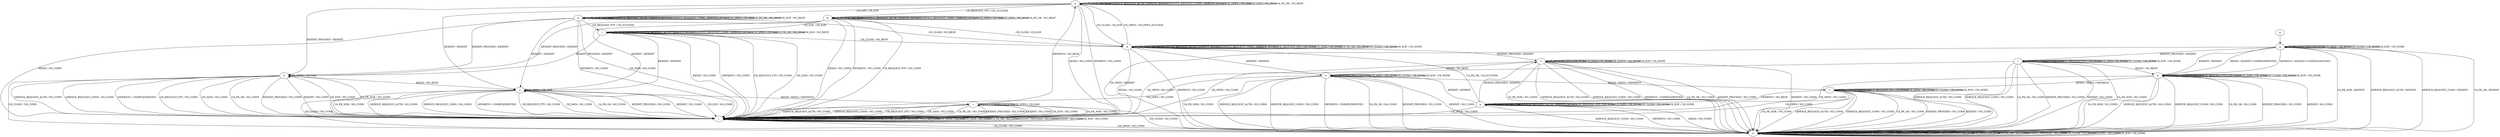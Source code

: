 digraph "" {
	graph ["Incoming time"=0.1079254150390625,
		"Outgoing time"=0.1776728630065918,
		Output="{'States': 18, 'Transitions': 222, 'Filename': '../results/ssh/DropBear-DropBear-cvc4-1.dot'}",
		Reference="{'States': 18, 'Transitions': 222, 'Filename': '../subjects/ssh/DropBear.dot'}",
		Solver=cvc4,
		Updated="{'States': 18, 'Transitions': 222, 'Filename': '../subjects/ssh/DropBear.dot'}",
		"f-measure"=1.0,
		precision=1.0,
		recall=1.0
	];
	a -> a	[key=0,
		label="UA_PK_NOK / NO_RESP"];
	a -> a	[key=1,
		label="SERVICE_REQUEST_AUTH / SERVICE_ACCEPT"];
	a -> a	[key=2,
		label="SERVICE_REQUEST_CONN / SERVICE_ACCEPT"];
	a -> a	[key=3,
		label="CH_OPEN / CH_MAX"];
	a -> a	[key=4,
		label="CH_DATA / NO_RESP"];
	a -> a	[key=5,
		label="UA_PK_OK / NO_RESP"];
	a -> b	[key=0,
		label="KEXINIT_PROCEED / KEXINIT"];
	a -> d	[key=0,
		label="CH_EOF / CH_EOF"];
	a -> i	[key=0,
		label="KEX30 / NO_CONN"];
	a -> i	[key=1,
		label="NEWKEYS / NO_CONN"];
	a -> k	[key=0,
		label="CH_CLOSE / CH_EOF"];
	a -> m	[key=0,
		label="CH_REQUEST_PTY / CH_SUCCESS"];
	a -> o	[key=0,
		label="KEXINIT / KEXINIT"];
	b -> b	[key=0,
		label="CH_OPEN / CH_MAX"];
	b -> i	[key=0,
		label="UA_PK_NOK / NO_CONN"];
	b -> i	[key=1,
		label="SERVICE_REQUEST_AUTH / NO_CONN"];
	b -> i	[key=2,
		label="SERVICE_REQUEST_CONN / NO_CONN"];
	b -> i	[key=3,
		label="NEWKEYS / UNIMPLEMENTED"];
	b -> i	[key=4,
		label="CH_REQUEST_PTY / NO_CONN"];
	b -> i	[key=5,
		label="CH_DATA / NO_CONN"];
	b -> i	[key=6,
		label="UA_PK_OK / NO_CONN"];
	b -> i	[key=7,
		label="KEXINIT_PROCEED / NO_CONN"];
	b -> i	[key=8,
		label="KEXINIT / NO_CONN"];
	b -> i	[key=9,
		label="CH_EOF / NO_CONN"];
	b -> n	[key=0,
		label="CH_CLOSE / NO_CONN"];
	b -> o	[key=0,
		label="KEX30 / NO_RESP"];
	c -> a	[key=0,
		label="NEWKEYS / NO_RESP"];
	c -> c	[key=0,
		label="KEX30 / UNIMPLEMENTED"];
	c -> c	[key=1,
		label="CH_OPEN / CH_MAX"];
	c -> i	[key=0,
		label="UA_PK_NOK / NO_CONN"];
	c -> i	[key=1,
		label="SERVICE_REQUEST_AUTH / NO_CONN"];
	c -> i	[key=2,
		label="SERVICE_REQUEST_CONN / NO_CONN"];
	c -> i	[key=3,
		label="CH_REQUEST_PTY / NO_CONN"];
	c -> i	[key=4,
		label="CH_DATA / NO_CONN"];
	c -> i	[key=5,
		label="UA_PK_OK / NO_CONN"];
	c -> i	[key=6,
		label="KEXINIT_PROCEED / NO_CONN"];
	c -> i	[key=7,
		label="KEXINIT / NO_CONN"];
	c -> i	[key=8,
		label="CH_EOF / NO_CONN"];
	c -> n	[key=0,
		label="CH_CLOSE / NO_CONN"];
	d -> b	[key=0,
		label="KEXINIT_PROCEED / KEXINIT"];
	d -> d	[key=0,
		label="UA_PK_NOK / NO_RESP"];
	d -> d	[key=1,
		label="SERVICE_REQUEST_AUTH / SERVICE_ACCEPT"];
	d -> d	[key=2,
		label="SERVICE_REQUEST_CONN / SERVICE_ACCEPT"];
	d -> d	[key=3,
		label="CH_OPEN / CH_MAX"];
	d -> d	[key=4,
		label="UA_PK_OK / NO_RESP"];
	d -> d	[key=5,
		label="CH_EOF / NO_RESP"];
	d -> i	[key=0,
		label="KEX30 / NO_CONN"];
	d -> i	[key=1,
		label="NEWKEYS / NO_CONN"];
	d -> i	[key=2,
		label="CH_DATA / NO_CONN"];
	d -> j	[key=0,
		label="CH_REQUEST_PTY / CH_SUCCESS"];
	d -> k	[key=0,
		label="CH_CLOSE / NO_RESP"];
	d -> o	[key=0,
		label="KEXINIT / KEXINIT"];
	e -> e	[key=0,
		label="CH_REQUEST_PTY / CH_NONE"];
	e -> e	[key=1,
		label="CH_DATA / CH_NONE"];
	e -> e	[key=2,
		label="CH_CLOSE / CH_NONE"];
	e -> e	[key=3,
		label="CH_EOF / CH_NONE"];
	e -> i	[key=0,
		label="CH_OPEN / NO_CONN"];
	e -> n	[key=0,
		label="UA_PK_NOK / NO_CONN"];
	e -> n	[key=1,
		label="SERVICE_REQUEST_AUTH / NO_CONN"];
	e -> n	[key=2,
		label="SERVICE_REQUEST_CONN / NO_CONN"];
	e -> n	[key=3,
		label="NEWKEYS / UNIMPLEMENTED"];
	e -> n	[key=4,
		label="UA_PK_OK / NO_CONN"];
	e -> n	[key=5,
		label="KEXINIT_PROCEED / NO_CONN"];
	e -> n	[key=6,
		label="KEXINIT / NO_CONN"];
	e -> r	[key=0,
		label="KEX30 / KEX31+NEWKEYS"];
	f -> e	[key=0,
		label="KEX30 / NO_RESP"];
	f -> f	[key=0,
		label="CH_REQUEST_PTY / CH_NONE"];
	f -> f	[key=1,
		label="CH_DATA / CH_NONE"];
	f -> f	[key=2,
		label="CH_CLOSE / CH_NONE"];
	f -> f	[key=3,
		label="CH_EOF / CH_NONE"];
	f -> i	[key=0,
		label="CH_OPEN / NO_CONN"];
	f -> n	[key=0,
		label="UA_PK_NOK / NO_CONN"];
	f -> n	[key=1,
		label="SERVICE_REQUEST_AUTH / NO_CONN"];
	f -> n	[key=2,
		label="SERVICE_REQUEST_CONN / NO_CONN"];
	f -> n	[key=3,
		label="NEWKEYS / UNIMPLEMENTED"];
	f -> n	[key=4,
		label="UA_PK_OK / NO_CONN"];
	f -> n	[key=5,
		label="KEXINIT_PROCEED / NO_CONN"];
	f -> n	[key=6,
		label="KEXINIT / NO_CONN"];
	g -> q	[key=0];
	h -> h	[key=0,
		label="NEWKEYS / UNIMPLEMENTED"];
	h -> h	[key=1,
		label="CH_REQUEST_PTY / CH_NONE"];
	h -> h	[key=2,
		label="CH_DATA / CH_NONE"];
	h -> h	[key=3,
		label="CH_CLOSE / CH_NONE"];
	h -> h	[key=4,
		label="CH_EOF / CH_NONE"];
	h -> i	[key=0,
		label="CH_OPEN / NO_CONN"];
	h -> n	[key=0,
		label="UA_PK_NOK / NO_CONN"];
	h -> n	[key=1,
		label="SERVICE_REQUEST_AUTH / NO_CONN"];
	h -> n	[key=2,
		label="SERVICE_REQUEST_CONN / NO_CONN"];
	h -> n	[key=3,
		label="UA_PK_OK / NO_CONN"];
	h -> n	[key=4,
		label="KEXINIT_PROCEED / NO_CONN"];
	h -> n	[key=5,
		label="KEXINIT / NO_CONN"];
	h -> r	[key=0,
		label="KEX30 / KEX31+NEWKEYS"];
	i -> i	[key=0,
		label="UA_PK_NOK / NO_CONN"];
	i -> i	[key=1,
		label="KEX30 / NO_CONN"];
	i -> i	[key=2,
		label="SERVICE_REQUEST_AUTH / NO_CONN"];
	i -> i	[key=3,
		label="SERVICE_REQUEST_CONN / NO_CONN"];
	i -> i	[key=4,
		label="NEWKEYS / NO_CONN"];
	i -> i	[key=5,
		label="CH_REQUEST_PTY / NO_CONN"];
	i -> i	[key=6,
		label="CH_OPEN / CH_MAX"];
	i -> i	[key=7,
		label="CH_DATA / NO_CONN"];
	i -> i	[key=8,
		label="UA_PK_OK / NO_CONN"];
	i -> i	[key=9,
		label="KEXINIT_PROCEED / NO_CONN"];
	i -> i	[key=10,
		label="KEXINIT / NO_CONN"];
	i -> i	[key=11,
		label="CH_EOF / NO_CONN"];
	i -> n	[key=0,
		label="CH_CLOSE / NO_CONN"];
	j -> b	[key=0,
		label="KEXINIT_PROCEED / KEXINIT"];
	j -> i	[key=0,
		label="KEX30 / NO_CONN"];
	j -> i	[key=1,
		label="NEWKEYS / NO_CONN"];
	j -> i	[key=2,
		label="CH_REQUEST_PTY / NO_CONN"];
	j -> i	[key=3,
		label="CH_DATA / NO_CONN"];
	j -> j	[key=0,
		label="UA_PK_NOK / NO_RESP"];
	j -> j	[key=1,
		label="SERVICE_REQUEST_AUTH / SERVICE_ACCEPT"];
	j -> j	[key=2,
		label="SERVICE_REQUEST_CONN / SERVICE_ACCEPT"];
	j -> j	[key=3,
		label="CH_OPEN / CH_MAX"];
	j -> j	[key=4,
		label="UA_PK_OK / NO_RESP"];
	j -> j	[key=5,
		label="CH_EOF / NO_RESP"];
	j -> k	[key=0,
		label="CH_CLOSE / NO_RESP"];
	j -> o	[key=0,
		label="KEXINIT / KEXINIT"];
	k -> a	[key=0,
		label="CH_OPEN / CH_OPEN_SUCCESS"];
	k -> e	[key=0,
		label="KEXINIT / KEXINIT"];
	k -> f	[key=0,
		label="KEXINIT_PROCEED / KEXINIT"];
	k -> k	[key=0,
		label="UA_PK_NOK / NO_RESP"];
	k -> k	[key=1,
		label="SERVICE_REQUEST_AUTH / SERVICE_ACCEPT"];
	k -> k	[key=2,
		label="SERVICE_REQUEST_CONN / SERVICE_ACCEPT"];
	k -> k	[key=3,
		label="CH_REQUEST_PTY / CH_NONE"];
	k -> k	[key=4,
		label="CH_DATA / CH_NONE"];
	k -> k	[key=5,
		label="UA_PK_OK / NO_RESP"];
	k -> k	[key=6,
		label="CH_CLOSE / CH_NONE"];
	k -> k	[key=7,
		label="CH_EOF / CH_NONE"];
	k -> n	[key=0,
		label="KEX30 / NO_CONN"];
	k -> n	[key=1,
		label="NEWKEYS / NO_CONN"];
	l -> h	[key=0,
		label="KEX30 / NO_RESP"];
	l -> i	[key=0,
		label="CH_OPEN / NO_CONN"];
	l -> l	[key=0,
		label="NEWKEYS / UNIMPLEMENTED"];
	l -> l	[key=1,
		label="CH_REQUEST_PTY / CH_NONE"];
	l -> l	[key=2,
		label="CH_DATA / CH_NONE"];
	l -> l	[key=3,
		label="CH_CLOSE / CH_NONE"];
	l -> l	[key=4,
		label="CH_EOF / CH_NONE"];
	l -> n	[key=0,
		label="UA_PK_NOK / NO_CONN"];
	l -> n	[key=1,
		label="SERVICE_REQUEST_AUTH / NO_CONN"];
	l -> n	[key=2,
		label="SERVICE_REQUEST_CONN / NO_CONN"];
	l -> n	[key=3,
		label="UA_PK_OK / NO_CONN"];
	l -> n	[key=4,
		label="KEXINIT_PROCEED / NO_CONN"];
	l -> n	[key=5,
		label="KEXINIT / NO_CONN"];
	m -> b	[key=0,
		label="KEXINIT_PROCEED / KEXINIT"];
	m -> i	[key=0,
		label="KEX30 / NO_CONN"];
	m -> i	[key=1,
		label="NEWKEYS / NO_CONN"];
	m -> i	[key=2,
		label="CH_REQUEST_PTY / NO_CONN"];
	m -> j	[key=0,
		label="CH_EOF / CH_EOF"];
	m -> k	[key=0,
		label="CH_CLOSE / CH_EOF"];
	m -> m	[key=0,
		label="UA_PK_NOK / NO_RESP"];
	m -> m	[key=1,
		label="SERVICE_REQUEST_AUTH / SERVICE_ACCEPT"];
	m -> m	[key=2,
		label="SERVICE_REQUEST_CONN / SERVICE_ACCEPT"];
	m -> m	[key=3,
		label="CH_OPEN / CH_MAX"];
	m -> m	[key=4,
		label="CH_DATA / NO_RESP"];
	m -> m	[key=5,
		label="UA_PK_OK / NO_RESP"];
	m -> o	[key=0,
		label="KEXINIT / KEXINIT"];
	n -> i	[key=0,
		label="CH_OPEN / NO_CONN"];
	n -> n	[key=0,
		label="UA_PK_NOK / NO_CONN"];
	n -> n	[key=1,
		label="KEX30 / NO_CONN"];
	n -> n	[key=2,
		label="SERVICE_REQUEST_AUTH / NO_CONN"];
	n -> n	[key=3,
		label="SERVICE_REQUEST_CONN / NO_CONN"];
	n -> n	[key=4,
		label="NEWKEYS / NO_CONN"];
	n -> n	[key=5,
		label="CH_REQUEST_PTY / CH_NONE"];
	n -> n	[key=6,
		label="CH_DATA / CH_NONE"];
	n -> n	[key=7,
		label="UA_PK_OK / NO_CONN"];
	n -> n	[key=8,
		label="KEXINIT_PROCEED / NO_CONN"];
	n -> n	[key=9,
		label="CH_CLOSE / CH_NONE"];
	n -> n	[key=10,
		label="KEXINIT / NO_CONN"];
	n -> n	[key=11,
		label="CH_EOF / CH_NONE"];
	o -> c	[key=0,
		label="KEX30 / KEX31+NEWKEYS"];
	o -> i	[key=0,
		label="UA_PK_NOK / NO_CONN"];
	o -> i	[key=1,
		label="SERVICE_REQUEST_AUTH / NO_CONN"];
	o -> i	[key=2,
		label="SERVICE_REQUEST_CONN / NO_CONN"];
	o -> i	[key=3,
		label="NEWKEYS / UNIMPLEMENTED"];
	o -> i	[key=4,
		label="CH_REQUEST_PTY / NO_CONN"];
	o -> i	[key=5,
		label="CH_DATA / NO_CONN"];
	o -> i	[key=6,
		label="UA_PK_OK / NO_CONN"];
	o -> i	[key=7,
		label="KEXINIT_PROCEED / NO_CONN"];
	o -> i	[key=8,
		label="KEXINIT / NO_CONN"];
	o -> i	[key=9,
		label="CH_EOF / NO_CONN"];
	o -> n	[key=0,
		label="CH_CLOSE / NO_CONN"];
	o -> o	[key=0,
		label="CH_OPEN / CH_MAX"];
	p -> e	[key=0,
		label="KEXINIT / KEXINIT"];
	p -> f	[key=0,
		label="KEXINIT_PROCEED / KEXINIT"];
	p -> i	[key=0,
		label="CH_OPEN / NO_CONN"];
	p -> k	[key=0,
		label="UA_PK_OK / UA_SUCCESS"];
	p -> n	[key=0,
		label="KEX30 / NO_CONN"];
	p -> n	[key=1,
		label="SERVICE_REQUEST_CONN / NO_CONN"];
	p -> n	[key=2,
		label="NEWKEYS / NO_CONN"];
	p -> p	[key=0,
		label="UA_PK_NOK / UA_FAILURE"];
	p -> p	[key=1,
		label="SERVICE_REQUEST_AUTH / SERVICE_ACCEPT"];
	p -> p	[key=2,
		label="CH_REQUEST_PTY / CH_NONE"];
	p -> p	[key=3,
		label="CH_DATA / CH_NONE"];
	p -> p	[key=4,
		label="CH_CLOSE / CH_NONE"];
	p -> p	[key=5,
		label="CH_EOF / CH_NONE"];
	q -> h	[key=0,
		label="KEX30 / KEXINIT+UNIMPLEMENTED"];
	q -> h	[key=1,
		label="NEWKEYS / KEXINIT+UNIMPLEMENTED"];
	q -> h	[key=2,
		label="KEXINIT / KEXINIT"];
	q -> i	[key=0,
		label="CH_OPEN / KEXINIT"];
	q -> l	[key=0,
		label="KEXINIT_PROCEED / KEXINIT"];
	q -> n	[key=0,
		label="UA_PK_NOK / KEXINIT"];
	q -> n	[key=1,
		label="SERVICE_REQUEST_AUTH / KEXINIT"];
	q -> n	[key=2,
		label="SERVICE_REQUEST_CONN / KEXINIT"];
	q -> n	[key=3,
		label="UA_PK_OK / KEXINIT"];
	q -> q	[key=0,
		label="CH_REQUEST_PTY / CH_NONE"];
	q -> q	[key=1,
		label="CH_DATA / CH_NONE"];
	q -> q	[key=2,
		label="CH_CLOSE / CH_NONE"];
	q -> q	[key=3,
		label="CH_EOF / CH_NONE"];
	r -> i	[key=0,
		label="CH_OPEN / NO_CONN"];
	r -> n	[key=0,
		label="UA_PK_NOK / NO_CONN"];
	r -> n	[key=1,
		label="SERVICE_REQUEST_AUTH / NO_CONN"];
	r -> n	[key=2,
		label="SERVICE_REQUEST_CONN / NO_CONN"];
	r -> n	[key=3,
		label="UA_PK_OK / NO_CONN"];
	r -> n	[key=4,
		label="KEXINIT_PROCEED / NO_CONN"];
	r -> n	[key=5,
		label="KEXINIT / NO_CONN"];
	r -> p	[key=0,
		label="NEWKEYS / NO_RESP"];
	r -> r	[key=0,
		label="KEX30 / UNIMPLEMENTED"];
	r -> r	[key=1,
		label="CH_REQUEST_PTY / CH_NONE"];
	r -> r	[key=2,
		label="CH_DATA / CH_NONE"];
	r -> r	[key=3,
		label="CH_CLOSE / CH_NONE"];
	r -> r	[key=4,
		label="CH_EOF / CH_NONE"];
}
